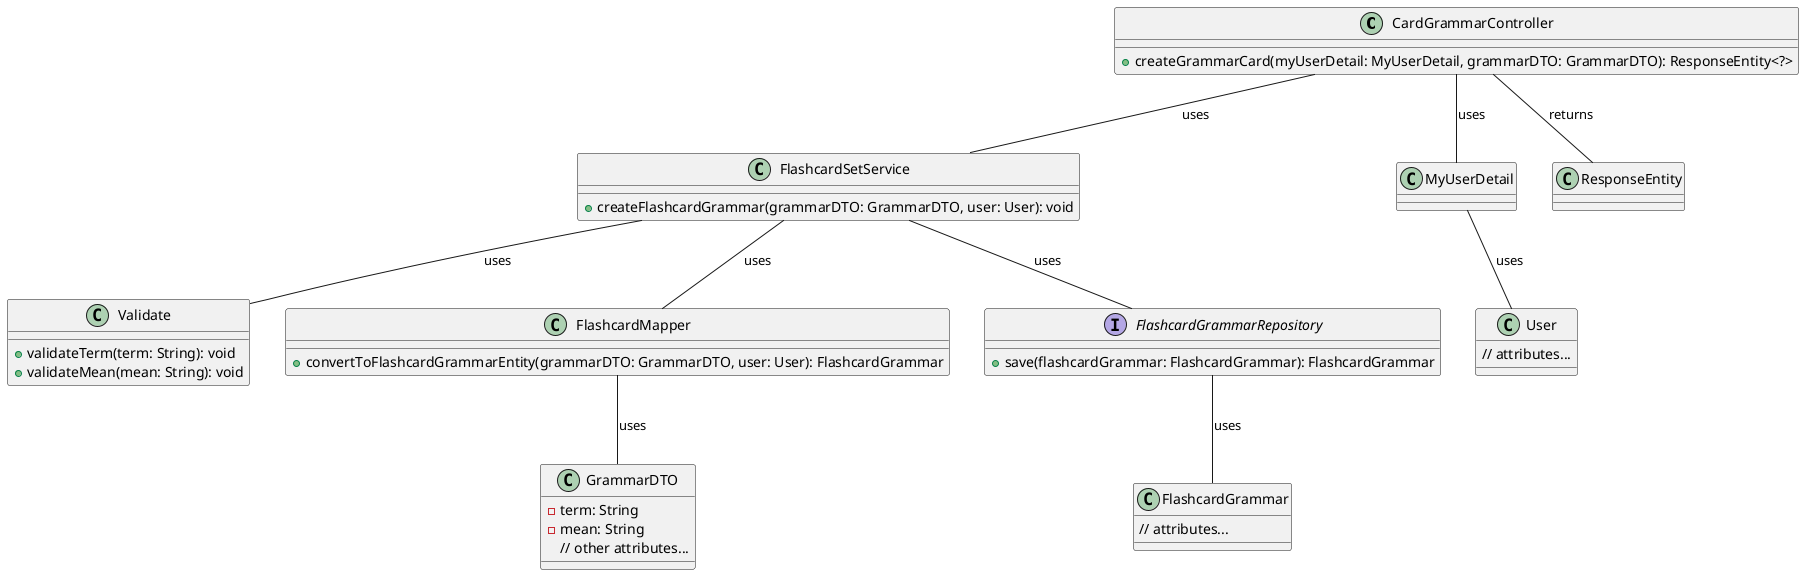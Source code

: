 @startuml

class CardGrammarController {
  +createGrammarCard(myUserDetail: MyUserDetail, grammarDTO: GrammarDTO): ResponseEntity<?>
}

class FlashcardSetService {
  +createFlashcardGrammar(grammarDTO: GrammarDTO, user: User): void
}

class MyUserDetail

class GrammarDTO {
  -term: String
  -mean: String
  // other attributes...
}

class User {
  // attributes...
}

class Validate {
  +validateTerm(term: String): void
  +validateMean(mean: String): void
}

class FlashcardMapper {
  +convertToFlashcardGrammarEntity(grammarDTO: GrammarDTO, user: User): FlashcardGrammar
}

interface FlashcardGrammarRepository {
  +save(flashcardGrammar: FlashcardGrammar): FlashcardGrammar
}

class FlashcardGrammar {
  // attributes...
}

CardGrammarController -- FlashcardSetService : uses
FlashcardSetService -- Validate : uses
FlashcardSetService -- FlashcardMapper : uses
FlashcardSetService -- FlashcardGrammarRepository : uses
MyUserDetail -- User : uses
FlashcardGrammarRepository -- FlashcardGrammar : uses
CardGrammarController -- MyUserDetail : uses
CardGrammarController -- ResponseEntity : returns
FlashcardMapper -- GrammarDTO : uses

@enduml
